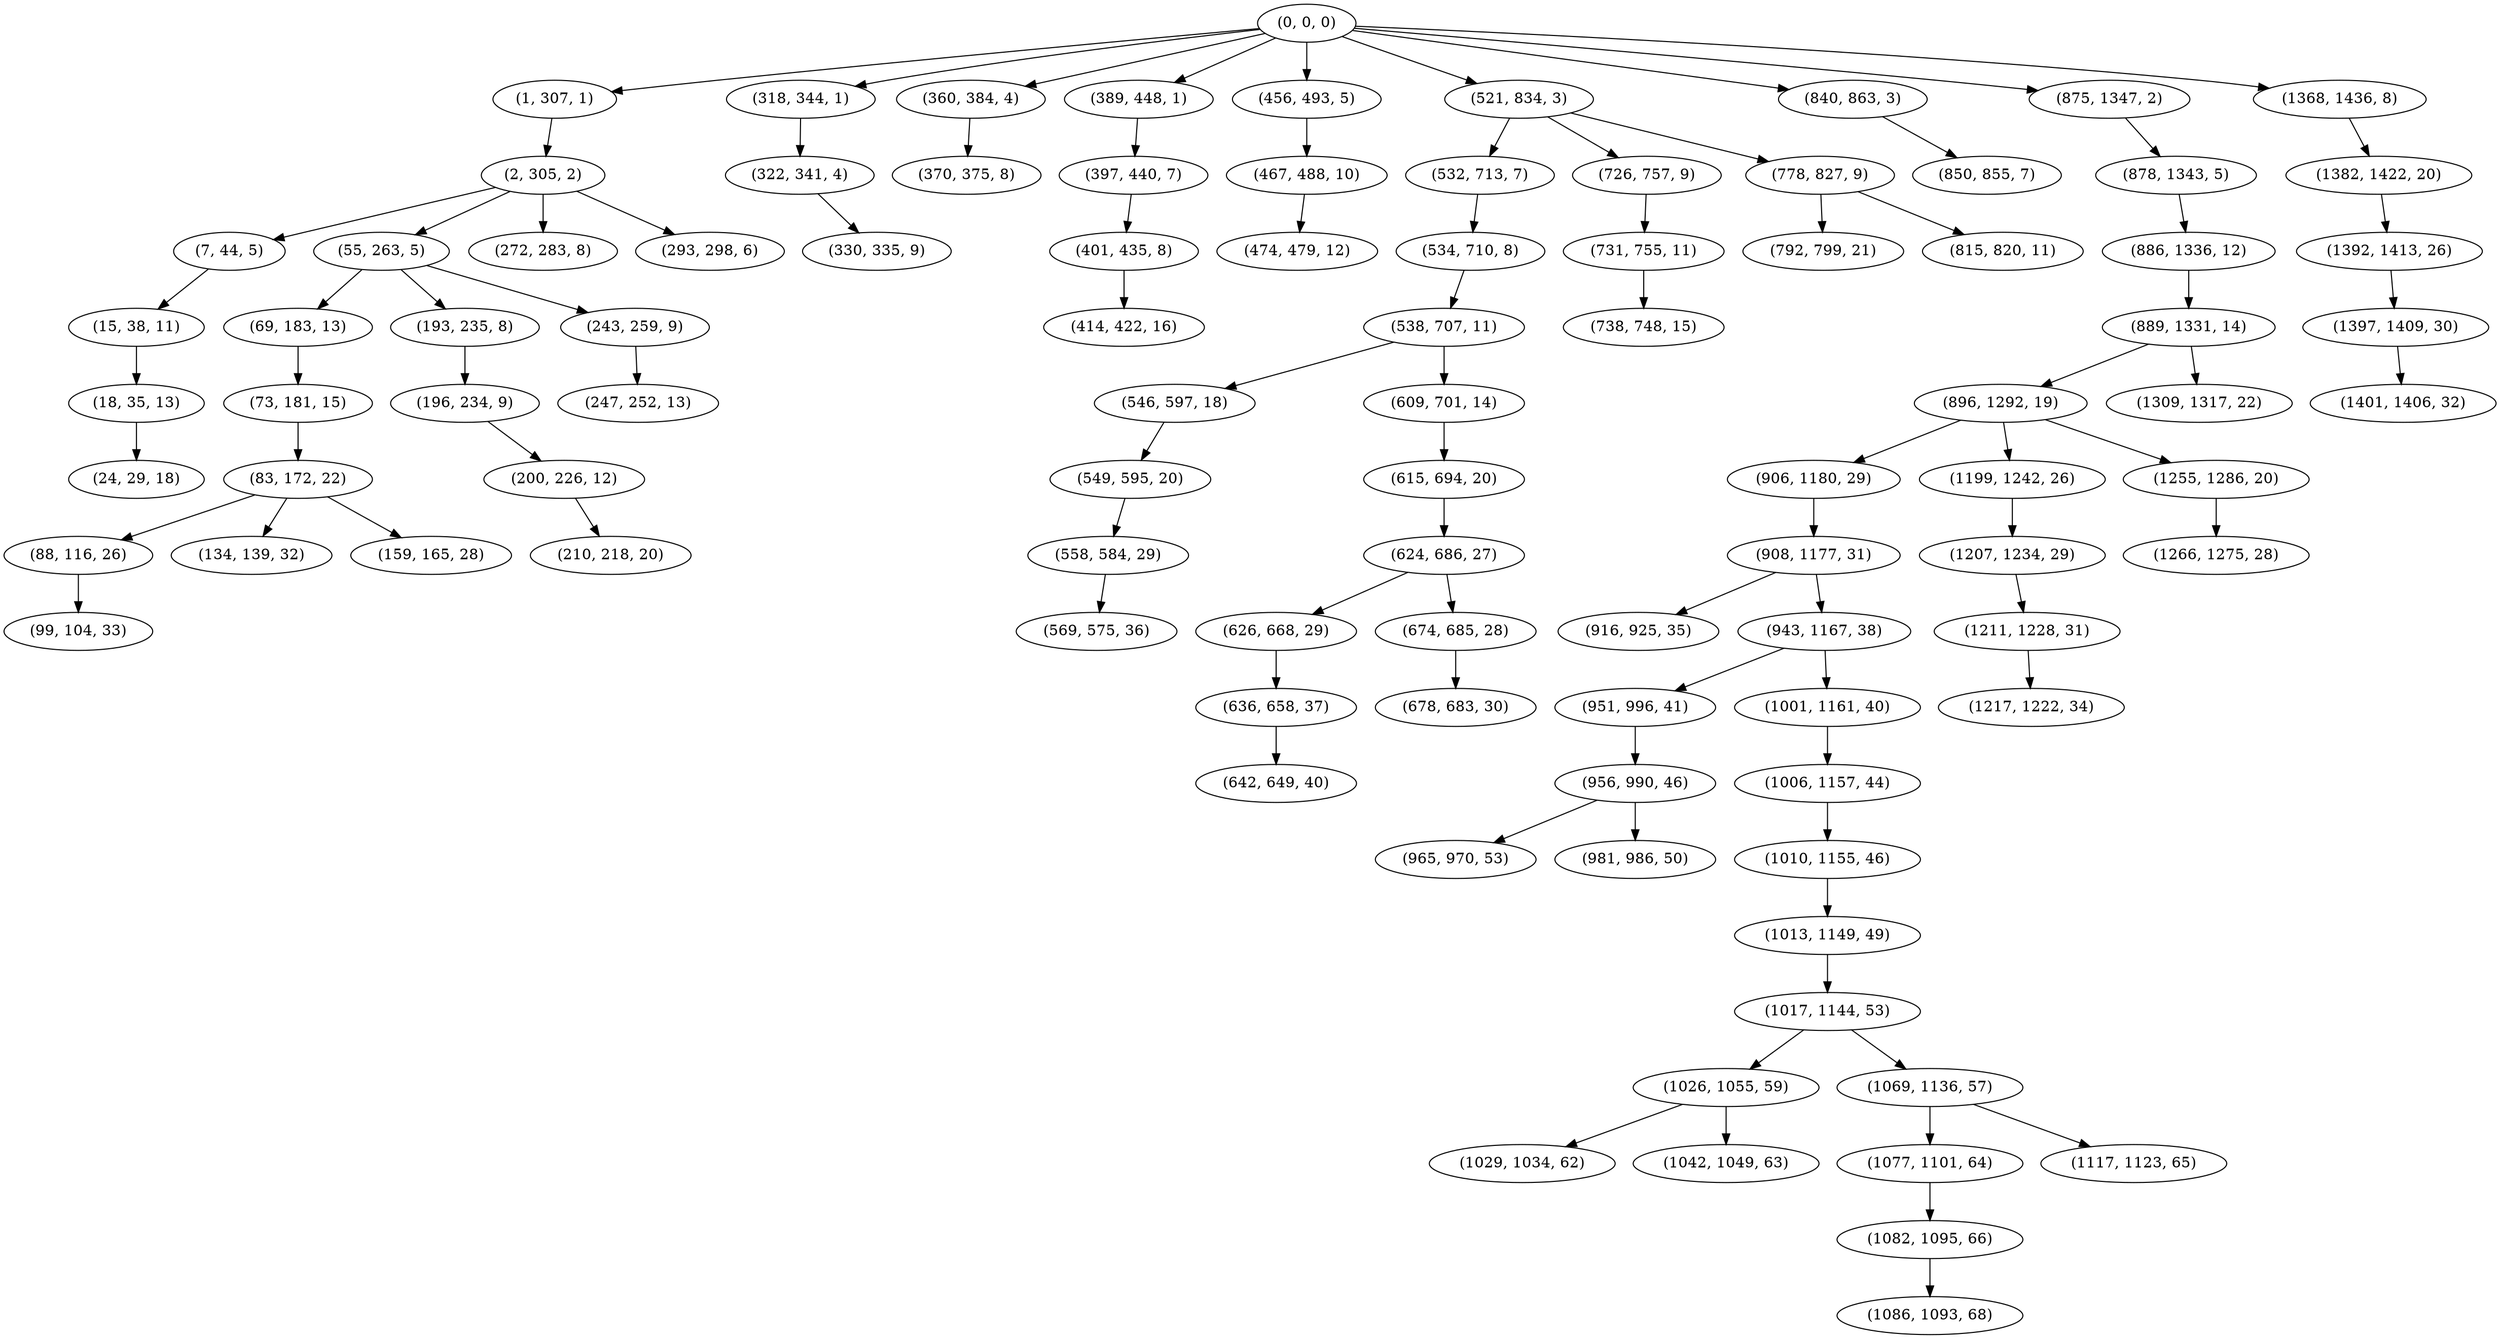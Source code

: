 digraph tree {
    "(0, 0, 0)";
    "(1, 307, 1)";
    "(2, 305, 2)";
    "(7, 44, 5)";
    "(15, 38, 11)";
    "(18, 35, 13)";
    "(24, 29, 18)";
    "(55, 263, 5)";
    "(69, 183, 13)";
    "(73, 181, 15)";
    "(83, 172, 22)";
    "(88, 116, 26)";
    "(99, 104, 33)";
    "(134, 139, 32)";
    "(159, 165, 28)";
    "(193, 235, 8)";
    "(196, 234, 9)";
    "(200, 226, 12)";
    "(210, 218, 20)";
    "(243, 259, 9)";
    "(247, 252, 13)";
    "(272, 283, 8)";
    "(293, 298, 6)";
    "(318, 344, 1)";
    "(322, 341, 4)";
    "(330, 335, 9)";
    "(360, 384, 4)";
    "(370, 375, 8)";
    "(389, 448, 1)";
    "(397, 440, 7)";
    "(401, 435, 8)";
    "(414, 422, 16)";
    "(456, 493, 5)";
    "(467, 488, 10)";
    "(474, 479, 12)";
    "(521, 834, 3)";
    "(532, 713, 7)";
    "(534, 710, 8)";
    "(538, 707, 11)";
    "(546, 597, 18)";
    "(549, 595, 20)";
    "(558, 584, 29)";
    "(569, 575, 36)";
    "(609, 701, 14)";
    "(615, 694, 20)";
    "(624, 686, 27)";
    "(626, 668, 29)";
    "(636, 658, 37)";
    "(642, 649, 40)";
    "(674, 685, 28)";
    "(678, 683, 30)";
    "(726, 757, 9)";
    "(731, 755, 11)";
    "(738, 748, 15)";
    "(778, 827, 9)";
    "(792, 799, 21)";
    "(815, 820, 11)";
    "(840, 863, 3)";
    "(850, 855, 7)";
    "(875, 1347, 2)";
    "(878, 1343, 5)";
    "(886, 1336, 12)";
    "(889, 1331, 14)";
    "(896, 1292, 19)";
    "(906, 1180, 29)";
    "(908, 1177, 31)";
    "(916, 925, 35)";
    "(943, 1167, 38)";
    "(951, 996, 41)";
    "(956, 990, 46)";
    "(965, 970, 53)";
    "(981, 986, 50)";
    "(1001, 1161, 40)";
    "(1006, 1157, 44)";
    "(1010, 1155, 46)";
    "(1013, 1149, 49)";
    "(1017, 1144, 53)";
    "(1026, 1055, 59)";
    "(1029, 1034, 62)";
    "(1042, 1049, 63)";
    "(1069, 1136, 57)";
    "(1077, 1101, 64)";
    "(1082, 1095, 66)";
    "(1086, 1093, 68)";
    "(1117, 1123, 65)";
    "(1199, 1242, 26)";
    "(1207, 1234, 29)";
    "(1211, 1228, 31)";
    "(1217, 1222, 34)";
    "(1255, 1286, 20)";
    "(1266, 1275, 28)";
    "(1309, 1317, 22)";
    "(1368, 1436, 8)";
    "(1382, 1422, 20)";
    "(1392, 1413, 26)";
    "(1397, 1409, 30)";
    "(1401, 1406, 32)";
    "(0, 0, 0)" -> "(1, 307, 1)";
    "(0, 0, 0)" -> "(318, 344, 1)";
    "(0, 0, 0)" -> "(360, 384, 4)";
    "(0, 0, 0)" -> "(389, 448, 1)";
    "(0, 0, 0)" -> "(456, 493, 5)";
    "(0, 0, 0)" -> "(521, 834, 3)";
    "(0, 0, 0)" -> "(840, 863, 3)";
    "(0, 0, 0)" -> "(875, 1347, 2)";
    "(0, 0, 0)" -> "(1368, 1436, 8)";
    "(1, 307, 1)" -> "(2, 305, 2)";
    "(2, 305, 2)" -> "(7, 44, 5)";
    "(2, 305, 2)" -> "(55, 263, 5)";
    "(2, 305, 2)" -> "(272, 283, 8)";
    "(2, 305, 2)" -> "(293, 298, 6)";
    "(7, 44, 5)" -> "(15, 38, 11)";
    "(15, 38, 11)" -> "(18, 35, 13)";
    "(18, 35, 13)" -> "(24, 29, 18)";
    "(55, 263, 5)" -> "(69, 183, 13)";
    "(55, 263, 5)" -> "(193, 235, 8)";
    "(55, 263, 5)" -> "(243, 259, 9)";
    "(69, 183, 13)" -> "(73, 181, 15)";
    "(73, 181, 15)" -> "(83, 172, 22)";
    "(83, 172, 22)" -> "(88, 116, 26)";
    "(83, 172, 22)" -> "(134, 139, 32)";
    "(83, 172, 22)" -> "(159, 165, 28)";
    "(88, 116, 26)" -> "(99, 104, 33)";
    "(193, 235, 8)" -> "(196, 234, 9)";
    "(196, 234, 9)" -> "(200, 226, 12)";
    "(200, 226, 12)" -> "(210, 218, 20)";
    "(243, 259, 9)" -> "(247, 252, 13)";
    "(318, 344, 1)" -> "(322, 341, 4)";
    "(322, 341, 4)" -> "(330, 335, 9)";
    "(360, 384, 4)" -> "(370, 375, 8)";
    "(389, 448, 1)" -> "(397, 440, 7)";
    "(397, 440, 7)" -> "(401, 435, 8)";
    "(401, 435, 8)" -> "(414, 422, 16)";
    "(456, 493, 5)" -> "(467, 488, 10)";
    "(467, 488, 10)" -> "(474, 479, 12)";
    "(521, 834, 3)" -> "(532, 713, 7)";
    "(521, 834, 3)" -> "(726, 757, 9)";
    "(521, 834, 3)" -> "(778, 827, 9)";
    "(532, 713, 7)" -> "(534, 710, 8)";
    "(534, 710, 8)" -> "(538, 707, 11)";
    "(538, 707, 11)" -> "(546, 597, 18)";
    "(538, 707, 11)" -> "(609, 701, 14)";
    "(546, 597, 18)" -> "(549, 595, 20)";
    "(549, 595, 20)" -> "(558, 584, 29)";
    "(558, 584, 29)" -> "(569, 575, 36)";
    "(609, 701, 14)" -> "(615, 694, 20)";
    "(615, 694, 20)" -> "(624, 686, 27)";
    "(624, 686, 27)" -> "(626, 668, 29)";
    "(624, 686, 27)" -> "(674, 685, 28)";
    "(626, 668, 29)" -> "(636, 658, 37)";
    "(636, 658, 37)" -> "(642, 649, 40)";
    "(674, 685, 28)" -> "(678, 683, 30)";
    "(726, 757, 9)" -> "(731, 755, 11)";
    "(731, 755, 11)" -> "(738, 748, 15)";
    "(778, 827, 9)" -> "(792, 799, 21)";
    "(778, 827, 9)" -> "(815, 820, 11)";
    "(840, 863, 3)" -> "(850, 855, 7)";
    "(875, 1347, 2)" -> "(878, 1343, 5)";
    "(878, 1343, 5)" -> "(886, 1336, 12)";
    "(886, 1336, 12)" -> "(889, 1331, 14)";
    "(889, 1331, 14)" -> "(896, 1292, 19)";
    "(889, 1331, 14)" -> "(1309, 1317, 22)";
    "(896, 1292, 19)" -> "(906, 1180, 29)";
    "(896, 1292, 19)" -> "(1199, 1242, 26)";
    "(896, 1292, 19)" -> "(1255, 1286, 20)";
    "(906, 1180, 29)" -> "(908, 1177, 31)";
    "(908, 1177, 31)" -> "(916, 925, 35)";
    "(908, 1177, 31)" -> "(943, 1167, 38)";
    "(943, 1167, 38)" -> "(951, 996, 41)";
    "(943, 1167, 38)" -> "(1001, 1161, 40)";
    "(951, 996, 41)" -> "(956, 990, 46)";
    "(956, 990, 46)" -> "(965, 970, 53)";
    "(956, 990, 46)" -> "(981, 986, 50)";
    "(1001, 1161, 40)" -> "(1006, 1157, 44)";
    "(1006, 1157, 44)" -> "(1010, 1155, 46)";
    "(1010, 1155, 46)" -> "(1013, 1149, 49)";
    "(1013, 1149, 49)" -> "(1017, 1144, 53)";
    "(1017, 1144, 53)" -> "(1026, 1055, 59)";
    "(1017, 1144, 53)" -> "(1069, 1136, 57)";
    "(1026, 1055, 59)" -> "(1029, 1034, 62)";
    "(1026, 1055, 59)" -> "(1042, 1049, 63)";
    "(1069, 1136, 57)" -> "(1077, 1101, 64)";
    "(1069, 1136, 57)" -> "(1117, 1123, 65)";
    "(1077, 1101, 64)" -> "(1082, 1095, 66)";
    "(1082, 1095, 66)" -> "(1086, 1093, 68)";
    "(1199, 1242, 26)" -> "(1207, 1234, 29)";
    "(1207, 1234, 29)" -> "(1211, 1228, 31)";
    "(1211, 1228, 31)" -> "(1217, 1222, 34)";
    "(1255, 1286, 20)" -> "(1266, 1275, 28)";
    "(1368, 1436, 8)" -> "(1382, 1422, 20)";
    "(1382, 1422, 20)" -> "(1392, 1413, 26)";
    "(1392, 1413, 26)" -> "(1397, 1409, 30)";
    "(1397, 1409, 30)" -> "(1401, 1406, 32)";
}
